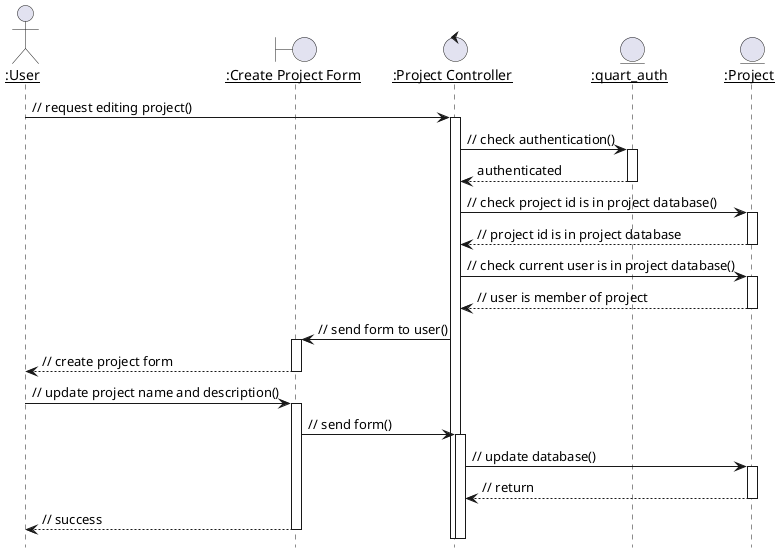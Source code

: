 @startuml
hide footbox
autoactivate on
skinparam sequenceParticipant underline
actor ":User" as usr
boundary ":Create Project Form" as form
control ":Project Controller" as ctl
entity ":quart_auth" as quart
entity ":Project" as db_prj

usr -> ctl : // request editing project()
ctl -> quart : // check authentication()
ctl <-- quart : authenticated 
ctl -> db_prj : // check project id is in project database()
ctl <-- db_prj : // project id is in project database
ctl -> db_prj : // check current user is in project database()
ctl <-- db_prj : // user is member of project
ctl -> form : // send form to user()
usr <-- form : // create project form
usr -> form : // update project name and description()
form -> ctl : // send form()
ctl -> db_prj : // update database()
ctl <-- db_prj : // return
usr <-- form : // success
@enduml
